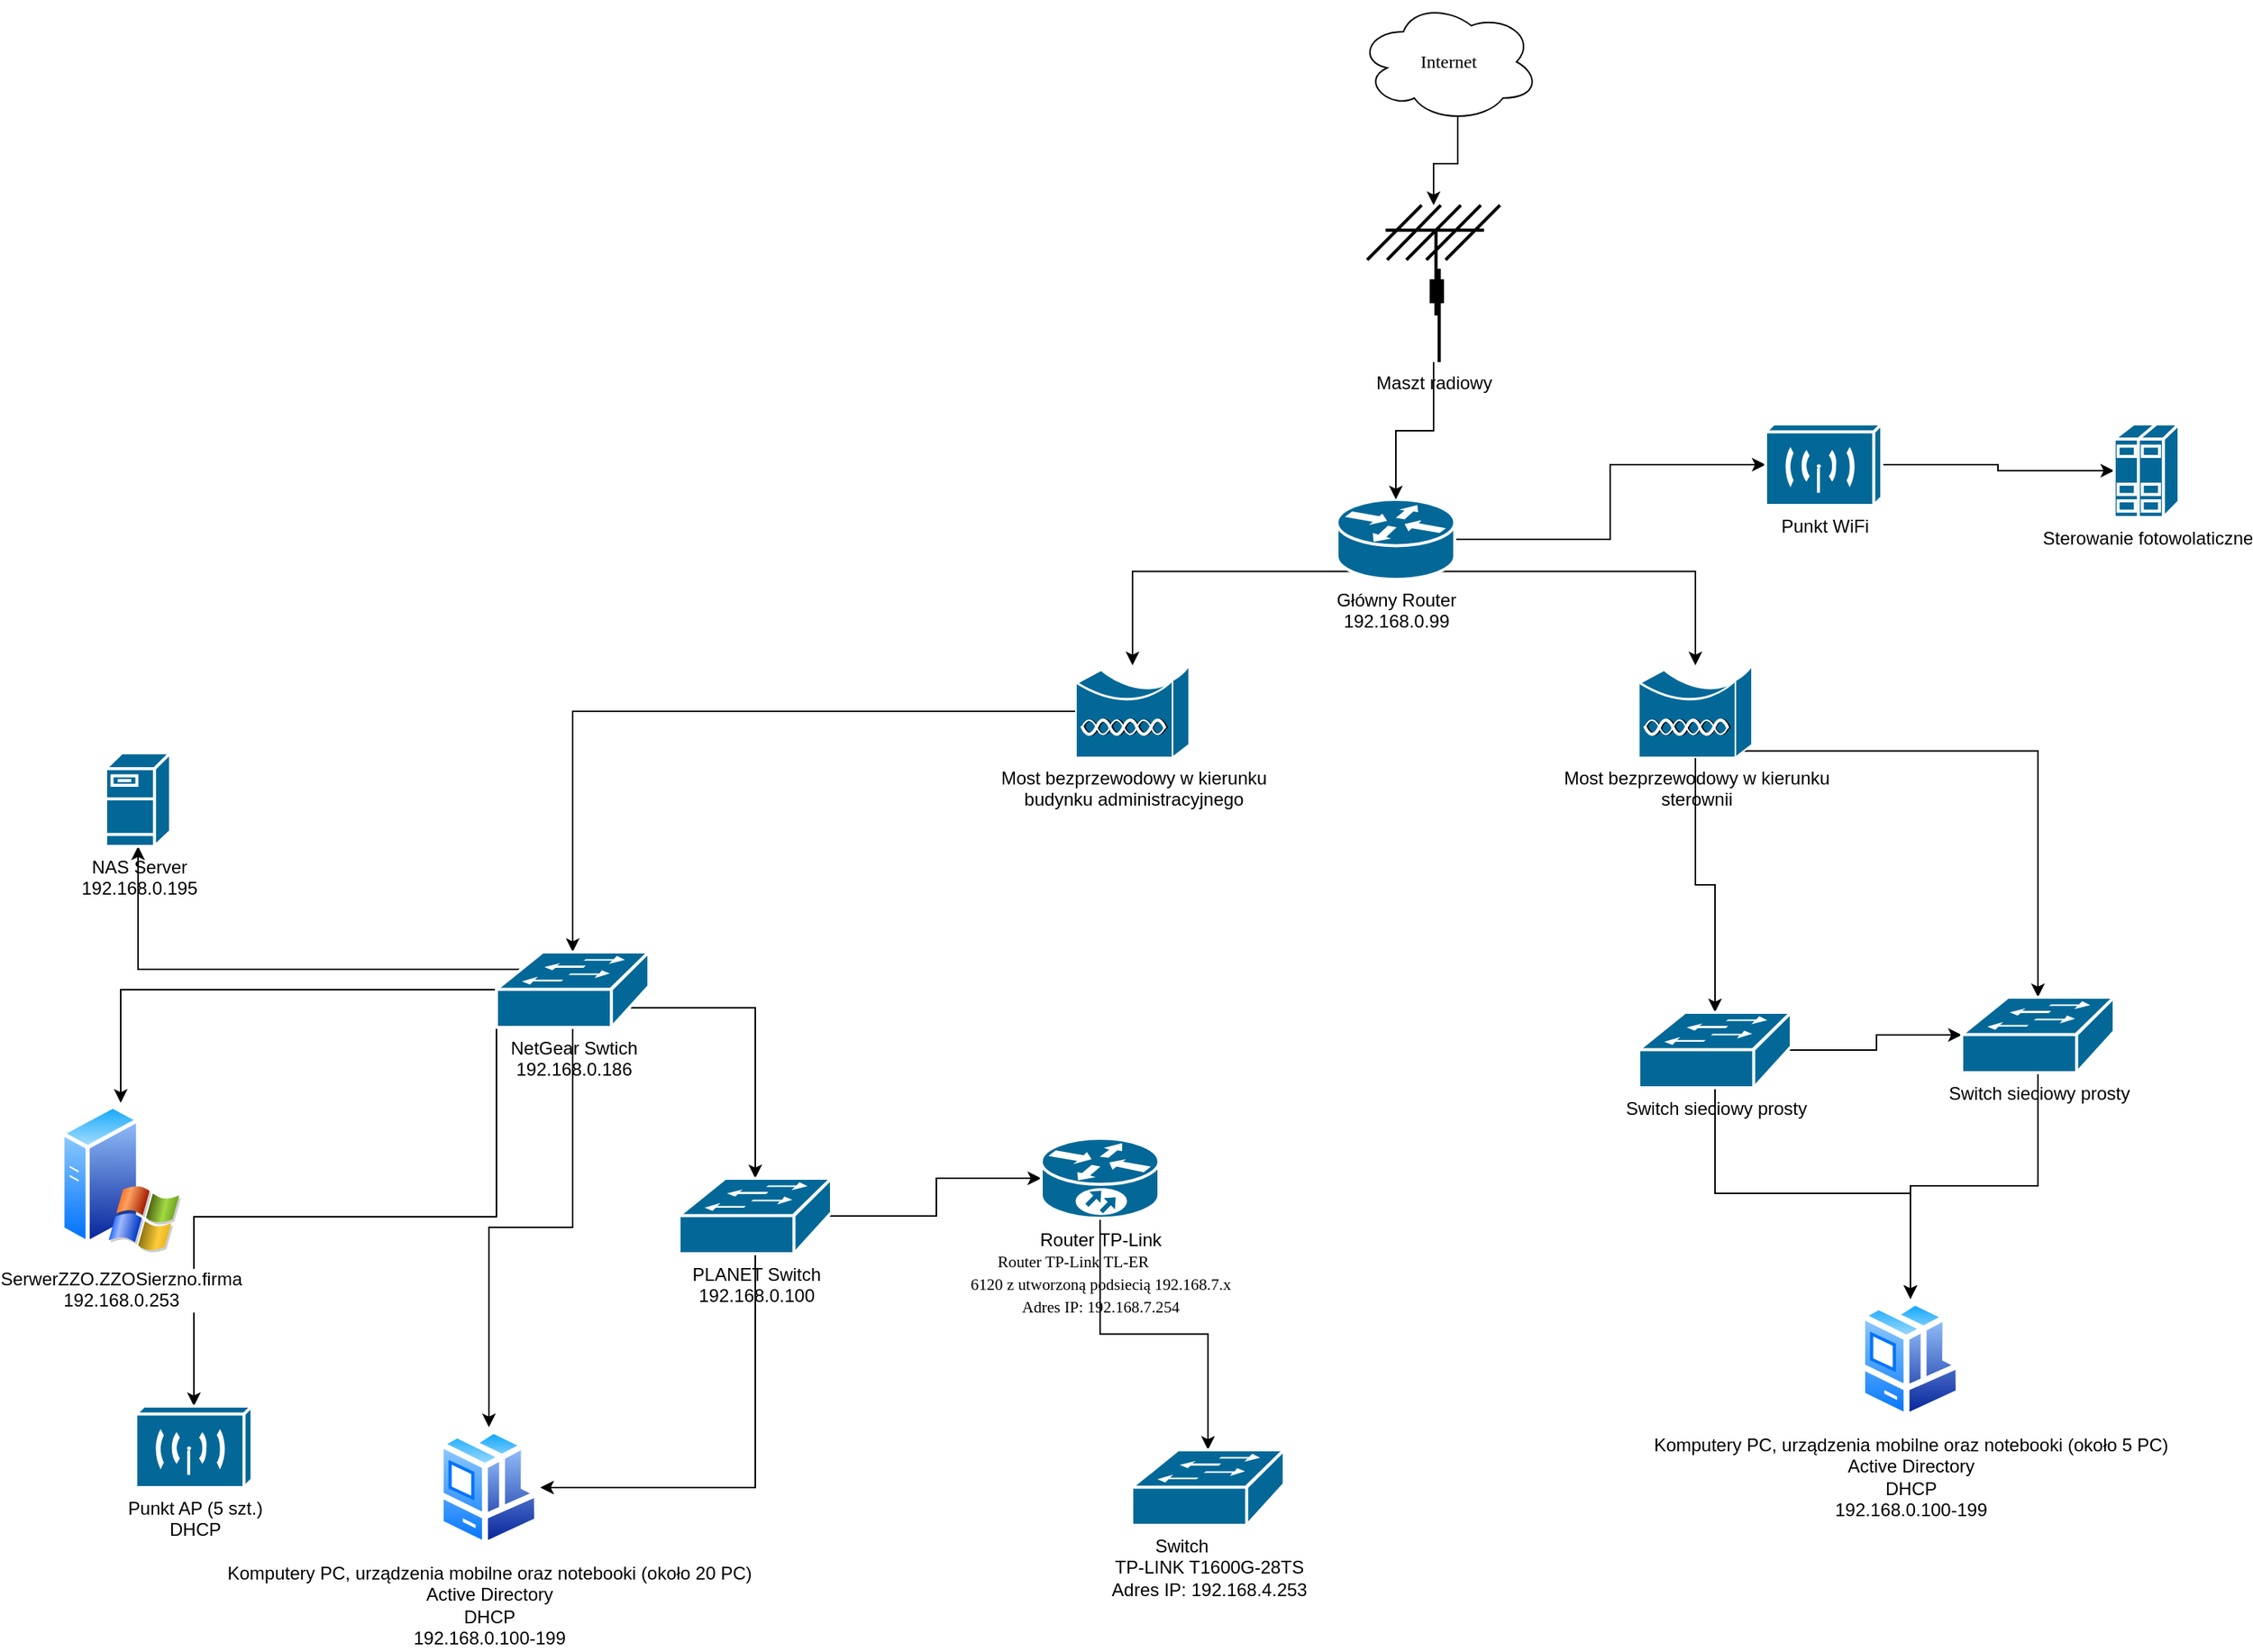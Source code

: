 <mxfile version="21.6.8" type="github">
  <diagram name="Page-1" id="c37626ed-c26b-45fb-9056-f9ebc6bb27b6">
    <mxGraphModel dx="1393" dy="1639" grid="1" gridSize="10" guides="1" tooltips="1" connect="1" arrows="1" fold="1" page="1" pageScale="1" pageWidth="1100" pageHeight="850" background="none" math="0" shadow="0">
      <root>
        <mxCell id="0" />
        <mxCell id="1" parent="0" />
        <mxCell id="KZwi-NXesEsp3sp7ZXLx-4" style="edgeStyle=orthogonalEdgeStyle;rounded=0;orthogonalLoop=1;jettySize=auto;html=1;exitX=0.55;exitY=0.95;exitDx=0;exitDy=0;exitPerimeter=0;" parent="1" source="1c7a67bf8fd3230f-15" target="KZwi-NXesEsp3sp7ZXLx-2" edge="1">
          <mxGeometry relative="1" as="geometry" />
        </mxCell>
        <mxCell id="1c7a67bf8fd3230f-15" value="Internet" style="ellipse;shape=cloud;whiteSpace=wrap;html=1;rounded=0;shadow=0;comic=0;strokeWidth=1;fontFamily=Verdana;fontSize=12;" parent="1" vertex="1">
          <mxGeometry x="1020" y="-560" width="120" height="80" as="geometry" />
        </mxCell>
        <mxCell id="KZwi-NXesEsp3sp7ZXLx-7" style="edgeStyle=orthogonalEdgeStyle;rounded=0;orthogonalLoop=1;jettySize=auto;html=1;exitX=0.12;exitY=0.9;exitDx=0;exitDy=0;exitPerimeter=0;" parent="1" source="KZwi-NXesEsp3sp7ZXLx-1" target="KZwi-NXesEsp3sp7ZXLx-5" edge="1">
          <mxGeometry relative="1" as="geometry" />
        </mxCell>
        <mxCell id="KZwi-NXesEsp3sp7ZXLx-8" style="edgeStyle=orthogonalEdgeStyle;rounded=0;orthogonalLoop=1;jettySize=auto;html=1;exitX=0.88;exitY=0.9;exitDx=0;exitDy=0;exitPerimeter=0;" parent="1" source="KZwi-NXesEsp3sp7ZXLx-1" target="KZwi-NXesEsp3sp7ZXLx-6" edge="1">
          <mxGeometry relative="1" as="geometry" />
        </mxCell>
        <mxCell id="_bSrZybF96_tZ2EGf0Mh-25" style="edgeStyle=orthogonalEdgeStyle;rounded=0;orthogonalLoop=1;jettySize=auto;html=1;exitX=1;exitY=0.5;exitDx=0;exitDy=0;exitPerimeter=0;" edge="1" parent="1" source="KZwi-NXesEsp3sp7ZXLx-1" target="_bSrZybF96_tZ2EGf0Mh-24">
          <mxGeometry relative="1" as="geometry" />
        </mxCell>
        <mxCell id="KZwi-NXesEsp3sp7ZXLx-1" value="Główny Router&lt;br&gt;192.168.0.99" style="shape=mxgraph.cisco.routers.router;sketch=0;html=1;pointerEvents=1;dashed=0;fillColor=#036897;strokeColor=#ffffff;strokeWidth=2;verticalLabelPosition=bottom;verticalAlign=top;align=center;outlineConnect=0;" parent="1" vertex="1">
          <mxGeometry x="1006" y="-230" width="78" height="53" as="geometry" />
        </mxCell>
        <mxCell id="KZwi-NXesEsp3sp7ZXLx-3" style="edgeStyle=orthogonalEdgeStyle;rounded=0;orthogonalLoop=1;jettySize=auto;html=1;" parent="1" source="KZwi-NXesEsp3sp7ZXLx-2" target="KZwi-NXesEsp3sp7ZXLx-1" edge="1">
          <mxGeometry relative="1" as="geometry" />
        </mxCell>
        <mxCell id="KZwi-NXesEsp3sp7ZXLx-2" value="Maszt radiowy&lt;br&gt;" style="shape=mxgraph.cisco.wireless.antenna;sketch=0;html=1;pointerEvents=1;dashed=0;fillColor=#036897;strokeColor=#ffffff;strokeWidth=2;verticalLabelPosition=bottom;verticalAlign=top;align=center;outlineConnect=0;" parent="1" vertex="1">
          <mxGeometry x="1026" y="-425" width="88" height="104" as="geometry" />
        </mxCell>
        <mxCell id="_bSrZybF96_tZ2EGf0Mh-7" style="edgeStyle=orthogonalEdgeStyle;rounded=0;orthogonalLoop=1;jettySize=auto;html=1;exitX=0;exitY=0.5;exitDx=0;exitDy=0;exitPerimeter=0;" edge="1" parent="1" source="KZwi-NXesEsp3sp7ZXLx-5" target="_bSrZybF96_tZ2EGf0Mh-1">
          <mxGeometry relative="1" as="geometry" />
        </mxCell>
        <mxCell id="KZwi-NXesEsp3sp7ZXLx-5" value="Most bezprzewodowy w kierunku&lt;br&gt;budynku administracyjnego" style="shape=mxgraph.cisco.wireless.wireless_bridge;sketch=0;html=1;pointerEvents=1;dashed=0;fillColor=#036897;strokeColor=#ffffff;strokeWidth=2;verticalLabelPosition=bottom;verticalAlign=top;align=center;outlineConnect=0;" parent="1" vertex="1">
          <mxGeometry x="833" y="-120" width="75" height="61" as="geometry" />
        </mxCell>
        <mxCell id="_bSrZybF96_tZ2EGf0Mh-5" style="edgeStyle=orthogonalEdgeStyle;rounded=0;orthogonalLoop=1;jettySize=auto;html=1;exitX=0.5;exitY=1;exitDx=0;exitDy=0;exitPerimeter=0;" edge="1" parent="1" source="KZwi-NXesEsp3sp7ZXLx-6" target="_bSrZybF96_tZ2EGf0Mh-3">
          <mxGeometry relative="1" as="geometry" />
        </mxCell>
        <mxCell id="_bSrZybF96_tZ2EGf0Mh-6" style="edgeStyle=orthogonalEdgeStyle;rounded=0;orthogonalLoop=1;jettySize=auto;html=1;exitX=0.93;exitY=0.93;exitDx=0;exitDy=0;exitPerimeter=0;" edge="1" parent="1" source="KZwi-NXesEsp3sp7ZXLx-6" target="_bSrZybF96_tZ2EGf0Mh-4">
          <mxGeometry relative="1" as="geometry" />
        </mxCell>
        <mxCell id="KZwi-NXesEsp3sp7ZXLx-6" value="Most bezprzewodowy w kierunku&lt;br&gt;sterownii" style="shape=mxgraph.cisco.wireless.wireless_bridge;sketch=0;html=1;pointerEvents=1;dashed=0;fillColor=#036897;strokeColor=#ffffff;strokeWidth=2;verticalLabelPosition=bottom;verticalAlign=top;align=center;outlineConnect=0;" parent="1" vertex="1">
          <mxGeometry x="1206" y="-120" width="75" height="61" as="geometry" />
        </mxCell>
        <mxCell id="_bSrZybF96_tZ2EGf0Mh-10" style="edgeStyle=orthogonalEdgeStyle;rounded=0;orthogonalLoop=1;jettySize=auto;html=1;exitX=0.87;exitY=0.74;exitDx=0;exitDy=0;exitPerimeter=0;" edge="1" parent="1" source="_bSrZybF96_tZ2EGf0Mh-1" target="_bSrZybF96_tZ2EGf0Mh-2">
          <mxGeometry relative="1" as="geometry" />
        </mxCell>
        <mxCell id="_bSrZybF96_tZ2EGf0Mh-12" style="edgeStyle=orthogonalEdgeStyle;rounded=0;orthogonalLoop=1;jettySize=auto;html=1;" edge="1" parent="1" source="_bSrZybF96_tZ2EGf0Mh-1" target="_bSrZybF96_tZ2EGf0Mh-11">
          <mxGeometry relative="1" as="geometry" />
        </mxCell>
        <mxCell id="_bSrZybF96_tZ2EGf0Mh-18" style="edgeStyle=orthogonalEdgeStyle;rounded=0;orthogonalLoop=1;jettySize=auto;html=1;exitX=0.5;exitY=0.98;exitDx=0;exitDy=0;exitPerimeter=0;" edge="1" parent="1" source="_bSrZybF96_tZ2EGf0Mh-1" target="_bSrZybF96_tZ2EGf0Mh-14">
          <mxGeometry relative="1" as="geometry" />
        </mxCell>
        <mxCell id="_bSrZybF96_tZ2EGf0Mh-31" style="edgeStyle=orthogonalEdgeStyle;rounded=0;orthogonalLoop=1;jettySize=auto;html=1;exitX=0.16;exitY=0.23;exitDx=0;exitDy=0;exitPerimeter=0;" edge="1" parent="1" source="_bSrZybF96_tZ2EGf0Mh-1" target="_bSrZybF96_tZ2EGf0Mh-29">
          <mxGeometry relative="1" as="geometry" />
        </mxCell>
        <mxCell id="_bSrZybF96_tZ2EGf0Mh-40" style="edgeStyle=orthogonalEdgeStyle;rounded=0;orthogonalLoop=1;jettySize=auto;html=1;exitX=0;exitY=0.98;exitDx=0;exitDy=0;exitPerimeter=0;" edge="1" parent="1" source="_bSrZybF96_tZ2EGf0Mh-1" target="_bSrZybF96_tZ2EGf0Mh-39">
          <mxGeometry relative="1" as="geometry" />
        </mxCell>
        <mxCell id="_bSrZybF96_tZ2EGf0Mh-1" value="NetGear Swtich&lt;br&gt;192.168.0.186" style="shape=mxgraph.cisco.switches.workgroup_switch;sketch=0;html=1;pointerEvents=1;dashed=0;fillColor=#036897;strokeColor=#ffffff;strokeWidth=2;verticalLabelPosition=bottom;verticalAlign=top;align=center;outlineConnect=0;" vertex="1" parent="1">
          <mxGeometry x="449" y="70" width="101" height="50" as="geometry" />
        </mxCell>
        <mxCell id="_bSrZybF96_tZ2EGf0Mh-20" style="edgeStyle=orthogonalEdgeStyle;rounded=0;orthogonalLoop=1;jettySize=auto;html=1;exitX=0.5;exitY=0.98;exitDx=0;exitDy=0;exitPerimeter=0;entryX=1;entryY=0.5;entryDx=0;entryDy=0;" edge="1" parent="1" source="_bSrZybF96_tZ2EGf0Mh-2" target="_bSrZybF96_tZ2EGf0Mh-14">
          <mxGeometry relative="1" as="geometry" />
        </mxCell>
        <mxCell id="_bSrZybF96_tZ2EGf0Mh-33" style="edgeStyle=orthogonalEdgeStyle;rounded=0;orthogonalLoop=1;jettySize=auto;html=1;exitX=0.98;exitY=0.5;exitDx=0;exitDy=0;exitPerimeter=0;entryX=0;entryY=0.5;entryDx=0;entryDy=0;entryPerimeter=0;" edge="1" parent="1" source="_bSrZybF96_tZ2EGf0Mh-2" target="_bSrZybF96_tZ2EGf0Mh-32">
          <mxGeometry relative="1" as="geometry" />
        </mxCell>
        <mxCell id="_bSrZybF96_tZ2EGf0Mh-2" value="PLANET Switch&lt;br&gt;192.168.0.100" style="shape=mxgraph.cisco.switches.workgroup_switch;sketch=0;html=1;pointerEvents=1;dashed=0;fillColor=#036897;strokeColor=#ffffff;strokeWidth=2;verticalLabelPosition=bottom;verticalAlign=top;align=center;outlineConnect=0;" vertex="1" parent="1">
          <mxGeometry x="570" y="220" width="101" height="50" as="geometry" />
        </mxCell>
        <mxCell id="_bSrZybF96_tZ2EGf0Mh-22" style="edgeStyle=orthogonalEdgeStyle;rounded=0;orthogonalLoop=1;jettySize=auto;html=1;exitX=0.5;exitY=0.98;exitDx=0;exitDy=0;exitPerimeter=0;entryX=0.5;entryY=0;entryDx=0;entryDy=0;" edge="1" parent="1" source="_bSrZybF96_tZ2EGf0Mh-3" target="_bSrZybF96_tZ2EGf0Mh-21">
          <mxGeometry relative="1" as="geometry" />
        </mxCell>
        <mxCell id="_bSrZybF96_tZ2EGf0Mh-23" style="edgeStyle=orthogonalEdgeStyle;rounded=0;orthogonalLoop=1;jettySize=auto;html=1;exitX=0.98;exitY=0.5;exitDx=0;exitDy=0;exitPerimeter=0;" edge="1" parent="1" source="_bSrZybF96_tZ2EGf0Mh-3" target="_bSrZybF96_tZ2EGf0Mh-4">
          <mxGeometry relative="1" as="geometry" />
        </mxCell>
        <mxCell id="_bSrZybF96_tZ2EGf0Mh-3" value="Switch sieciowy prosty" style="shape=mxgraph.cisco.switches.workgroup_switch;sketch=0;html=1;pointerEvents=1;dashed=0;fillColor=#036897;strokeColor=#ffffff;strokeWidth=2;verticalLabelPosition=bottom;verticalAlign=top;align=center;outlineConnect=0;" vertex="1" parent="1">
          <mxGeometry x="1206" y="110" width="101" height="50" as="geometry" />
        </mxCell>
        <mxCell id="_bSrZybF96_tZ2EGf0Mh-28" style="edgeStyle=orthogonalEdgeStyle;rounded=0;orthogonalLoop=1;jettySize=auto;html=1;exitX=0.5;exitY=0.98;exitDx=0;exitDy=0;exitPerimeter=0;entryX=0.5;entryY=0;entryDx=0;entryDy=0;" edge="1" parent="1" source="_bSrZybF96_tZ2EGf0Mh-4" target="_bSrZybF96_tZ2EGf0Mh-21">
          <mxGeometry relative="1" as="geometry" />
        </mxCell>
        <mxCell id="_bSrZybF96_tZ2EGf0Mh-4" value="Switch sieciowy prosty" style="shape=mxgraph.cisco.switches.workgroup_switch;sketch=0;html=1;pointerEvents=1;dashed=0;fillColor=#036897;strokeColor=#ffffff;strokeWidth=2;verticalLabelPosition=bottom;verticalAlign=top;align=center;outlineConnect=0;" vertex="1" parent="1">
          <mxGeometry x="1420" y="100" width="101" height="50" as="geometry" />
        </mxCell>
        <mxCell id="_bSrZybF96_tZ2EGf0Mh-11" value="SerwerZZO.ZZOSierzno.firma&lt;br&gt;192.168.0.253" style="image;aspect=fixed;perimeter=ellipsePerimeter;html=1;align=center;shadow=0;dashed=0;spacingTop=3;image=img/lib/active_directory/windows_server_2.svg;" vertex="1" parent="1">
          <mxGeometry x="160" y="170" width="80" height="100" as="geometry" />
        </mxCell>
        <mxCell id="_bSrZybF96_tZ2EGf0Mh-14" value="Komputery PC, urządzenia mobilne oraz notebooki (około 20 PC)&lt;br&gt;Active Directory&lt;br&gt;DHCP&lt;br&gt;192.168.0.100-199" style="image;aspect=fixed;perimeter=ellipsePerimeter;html=1;align=center;shadow=0;dashed=0;spacingTop=3;image=img/lib/active_directory/workstation_client.svg;" vertex="1" parent="1">
          <mxGeometry x="410" y="385.0" width="68" height="80" as="geometry" />
        </mxCell>
        <mxCell id="_bSrZybF96_tZ2EGf0Mh-21" value="Komputery PC, urządzenia mobilne oraz notebooki (około 5 PC)&lt;br&gt;Active Directory&lt;br&gt;DHCP&lt;br&gt;192.168.0.100-199" style="image;aspect=fixed;perimeter=ellipsePerimeter;html=1;align=center;shadow=0;dashed=0;spacingTop=3;image=img/lib/active_directory/workstation_client.svg;" vertex="1" parent="1">
          <mxGeometry x="1352" y="300.0" width="68" height="80" as="geometry" />
        </mxCell>
        <mxCell id="_bSrZybF96_tZ2EGf0Mh-27" style="edgeStyle=orthogonalEdgeStyle;rounded=0;orthogonalLoop=1;jettySize=auto;html=1;exitX=1;exitY=0.5;exitDx=0;exitDy=0;exitPerimeter=0;entryX=0;entryY=0.5;entryDx=0;entryDy=0;entryPerimeter=0;" edge="1" parent="1" source="_bSrZybF96_tZ2EGf0Mh-24" target="_bSrZybF96_tZ2EGf0Mh-26">
          <mxGeometry relative="1" as="geometry" />
        </mxCell>
        <mxCell id="_bSrZybF96_tZ2EGf0Mh-24" value="Punkt WiFi" style="shape=mxgraph.cisco.wireless.wireless_transport;sketch=0;html=1;pointerEvents=1;dashed=0;fillColor=#036897;strokeColor=#ffffff;strokeWidth=2;verticalLabelPosition=bottom;verticalAlign=top;align=center;outlineConnect=0;" vertex="1" parent="1">
          <mxGeometry x="1290" y="-280" width="77" height="54" as="geometry" />
        </mxCell>
        <mxCell id="_bSrZybF96_tZ2EGf0Mh-26" value="Sterowanie fotowolaticzne" style="shape=mxgraph.cisco.servers.standard_host;sketch=0;html=1;pointerEvents=1;dashed=0;fillColor=#036897;strokeColor=#ffffff;strokeWidth=2;verticalLabelPosition=bottom;verticalAlign=top;align=center;outlineConnect=0;" vertex="1" parent="1">
          <mxGeometry x="1521" y="-280" width="43" height="62" as="geometry" />
        </mxCell>
        <mxCell id="_bSrZybF96_tZ2EGf0Mh-29" value="NAS Server&lt;br&gt;192.168.0.195" style="shape=mxgraph.cisco.servers.fileserver;sketch=0;html=1;pointerEvents=1;dashed=0;fillColor=#036897;strokeColor=#ffffff;strokeWidth=2;verticalLabelPosition=bottom;verticalAlign=top;align=center;outlineConnect=0;" vertex="1" parent="1">
          <mxGeometry x="190" y="-62" width="43" height="62" as="geometry" />
        </mxCell>
        <mxCell id="_bSrZybF96_tZ2EGf0Mh-38" style="edgeStyle=orthogonalEdgeStyle;rounded=0;orthogonalLoop=1;jettySize=auto;html=1;exitX=0.5;exitY=1;exitDx=0;exitDy=0;exitPerimeter=0;" edge="1" parent="1" source="_bSrZybF96_tZ2EGf0Mh-32" target="_bSrZybF96_tZ2EGf0Mh-35">
          <mxGeometry relative="1" as="geometry" />
        </mxCell>
        <mxCell id="_bSrZybF96_tZ2EGf0Mh-32" value="Router TP-Link&lt;br&gt;&lt;div style=&quot;language:pl;margin-top:0pt;margin-bottom:0pt;margin-left:&lt;br/&gt;.38in;text-indent:-.38in&quot; class=&quot;O0&quot;&gt;&lt;span style=&quot;font-size: 8pt; font-family: Calibri;&quot;&gt;Router TP-Link TL-ER&lt;br&gt;6120 z utworzoną podsiecią 192.168.7.x&lt;br&gt;&lt;/span&gt;&lt;span style=&quot;font-family: Calibri; font-size: 8pt; text-indent: -0.38in; background-color: initial;&quot;&gt;Adres IP: 192.168.7.254&lt;/span&gt;&lt;span style=&quot;font-size: 8pt; font-family: Calibri;&quot;&gt;&lt;br&gt;&lt;/span&gt;&lt;/div&gt;" style="shape=mxgraph.cisco.routers.10700;sketch=0;html=1;pointerEvents=1;dashed=0;fillColor=#036897;strokeColor=#ffffff;strokeWidth=2;verticalLabelPosition=bottom;verticalAlign=top;align=center;outlineConnect=0;" vertex="1" parent="1">
          <mxGeometry x="810" y="193.5" width="78" height="53" as="geometry" />
        </mxCell>
        <mxCell id="_bSrZybF96_tZ2EGf0Mh-35" value="&lt;div style=&quot;language:pl;margin-top:0pt;margin-bottom:0pt;margin-left:&lt;br/&gt;.38in;text-indent:-.38in&quot; class=&quot;O0&quot;&gt;Switch&lt;br&gt;TP-LINK T1600G-28TS&lt;br&gt;Adres IP: 192.168.4.253&lt;/div&gt;" style="shape=mxgraph.cisco.switches.workgroup_switch;sketch=0;html=1;pointerEvents=1;dashed=0;fillColor=#036897;strokeColor=#ffffff;strokeWidth=2;verticalLabelPosition=bottom;verticalAlign=top;align=center;outlineConnect=0;" vertex="1" parent="1">
          <mxGeometry x="870" y="400" width="101" height="50" as="geometry" />
        </mxCell>
        <mxCell id="_bSrZybF96_tZ2EGf0Mh-39" value="Punkt AP (5 szt.)&lt;br&gt;DHCP" style="shape=mxgraph.cisco.wireless.wireless_transport;sketch=0;html=1;pointerEvents=1;dashed=0;fillColor=#036897;strokeColor=#ffffff;strokeWidth=2;verticalLabelPosition=bottom;verticalAlign=top;align=center;outlineConnect=0;" vertex="1" parent="1">
          <mxGeometry x="210" y="371" width="77" height="54" as="geometry" />
        </mxCell>
      </root>
    </mxGraphModel>
  </diagram>
</mxfile>
